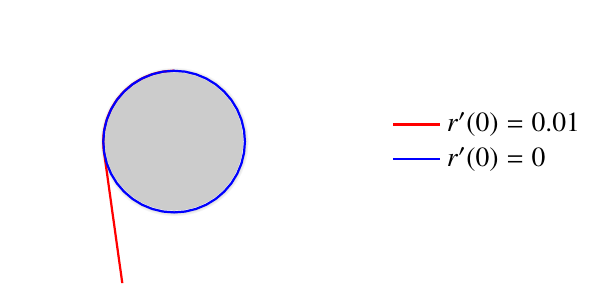 \documentclass{standalone}

\usepackage{pgfplots}
\usepackage{tikz}
\usepackage{xcolor}
\usepackage{txfonts}

%used for drawing n(r)-Area
\definecolor{lGray}{gray}{0.8}
\definecolor{llGray}{gray}{0.9}
\usepgfplotslibrary{fillbetween}

\tikzset{
  ring shading/.code args={from #1 at #2 to #3 at #4}{
    \def\colin{#1}
    \def\radin{#2}
    \def\colout{#3}
    \def\radout{#4}
    \pgfmathsetmacro{\proportion}{\radin/\radout}
    \pgfmathsetmacro{\outer}{.8818cm}
    \pgfmathsetmacro{\inner}{.8818cm*\proportion}
    \pgfmathsetmacro{\innerlow}{\inner-0.01pt}
    \pgfdeclareradialshading{ring}{\pgfpoint{0cm}{0cm}}%
    {
      color(0pt)=(white);
      color(\innerlow)=(white);
      color(\inner)=(#1);
      color(\outer)=(#3)
    }
    \pgfkeysalso{/tikz/shading=ring}
  },
}

\begin{document}

\begin{tikzpicture}
        \begin{axis} [
          axis lines=none, 
          width=6cm, 
          axis equal,
          ticks = none,  
          legend style={at={(1.1,0.5)}, anchor=west, draw=none}, 
	  legend cell align=left,
          ymin = -2000,
          ymax = 2000,
          xmin = -2000, 
          xmax = 2000, 
          zmin = 1,
          zmax = 2,
          %colorbar, 
          colormap={traditionalpm3d}{color=(white) color=(lGray) color=(lGray) color=(lGray)},
          view={0}{90}
        ]  
          %\addplot3[surf, domain=-1.5:1.5, y domain=-1.5:1.5, shader=flat, samples=61, forget plot] {1 + (2-sqrt(x^2+y^2))^2};  
          \draw [draw=none, fill=lGray] (axis cs:0,0) circle (25pt);  
          \shade[even odd rule,ring shading={from lGray at 25pt to white at 27pt}]
            (axis cs:0,0) circle (25pt) circle (27pt);
          %\addlegendentry{$n(r)$};
          
          
          %f'(0)=0.01
          \addplot [mark = none, thick, color=red] coordinates {
            (   0,1000)( -70, 998)(-140, 990)(-208, 978)(-276, 961)(-343, 939)(-408, 913)(-471, 882)(-531, 847)(-589, 808)(-644, 765)(-696, 718)(-745, 667)(-790, 614)(-831, 557)(-867, 498)(-900, 436)(-922, 387)(-942, 336)(-959, 285)(-973, 233)(-980, 198)(-987, 163)(-992, 128)(-996,  93)(-998,  68)(-999,  44)(-1000,  19)(-1000,  -6)(-1000, -23)(-999, -39)(-999, -55)(-998, -72)(-997, -83)(-996, -95)(-995,-106)(-994,-117)(-993,-124)(-992,-130)(-991,-136)(-990,-143)(-990,-145)(-990,-148)(-989,-150)(-989,-153)(-989,-155)(-988,-158)(-988,-160)(-988,-163)(-987,-165)(-987,-168)(-987,-170)(-986,-173)(-984,-186)(-983,-199)(-981,-212)(-979,-225)(-970,-290)(-961,-356)(-951,-425)(-941,-496)(-930,-577)(-918,-662)(-905,-755)(-891,-856)(-876,-967)(-858,-1093)(-838,-1236)(-815,-1404)(-797,-1532)(-777,-1677)(-753,-1845)(-726,-2042)
          };
          \addlegendentry{$r'(0) = 0.01$};          
          
          %f'(0)=0
          \addplot [mark = none, thick, color=blue] coordinates {
            (   0,1000)(-156, 988)(-309, 951)(-454, 891)(-588, 809)(-707, 707)(-809, 588)(-891, 454)(-951, 309)(-988, 156)(-1000,   0)(-988,-156)(-951,-309)(-891,-454)(-809,-588)(-707,-707)(-588,-809)(-454,-891)(-309,-951)(-156,-988)(  -0,-1000)( 156,-988)( 309,-951)( 454,-891)( 588,-809)( 707,-707)( 809,-588)( 891,-454)( 951,-309)( 988,-156)(1000,  -0)( 988, 156)( 951, 309)( 891, 454)( 809, 588)( 707, 707)( 588, 809)( 454, 891)( 309, 951)( 156, 988)(   0,1000)
          };
          \addlegendentry{$r'(0) = 0$};
          
          %\draw [fill=black] (axis cs:0,100) circle (1pt);         
          
          \end{axis}   
      \end{tikzpicture}

\end{document}
